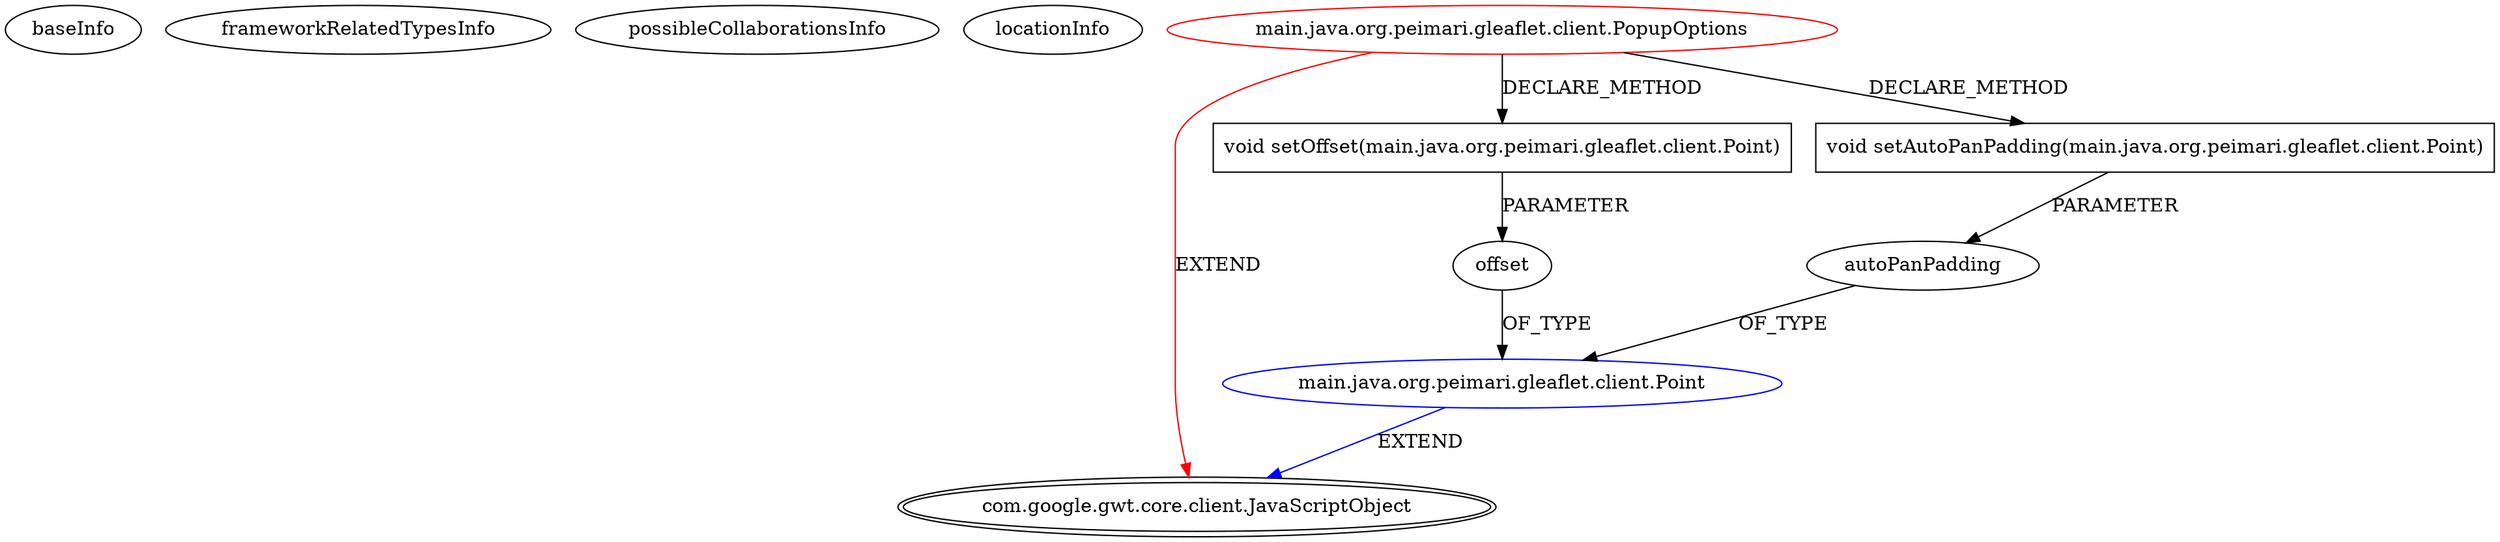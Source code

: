 digraph {
baseInfo[graphId=4094,category="extension_graph",isAnonymous=false,possibleRelation=true]
frameworkRelatedTypesInfo[0="com.google.gwt.core.client.JavaScriptObject"]
possibleCollaborationsInfo[0="4094~CLIENT_METHOD_DECLARATION-PARAMETER_DECLARATION-CLIENT_METHOD_DECLARATION-PARAMETER_DECLARATION-~com.google.gwt.core.client.JavaScriptObject ~com.google.gwt.core.client.JavaScriptObject ~false~false"]
locationInfo[projectName="mstahv-g-leaflet",filePath="/mstahv-g-leaflet/g-leaflet-master/src/main/java/org/peimari/gleaflet/client/PopupOptions.java",contextSignature="PopupOptions",graphId="4094"]
0[label="main.java.org.peimari.gleaflet.client.PopupOptions",vertexType="ROOT_CLIENT_CLASS_DECLARATION",isFrameworkType=false,color=red]
1[label="com.google.gwt.core.client.JavaScriptObject",vertexType="FRAMEWORK_CLASS_TYPE",isFrameworkType=true,peripheries=2]
8[label="void setOffset(main.java.org.peimari.gleaflet.client.Point)",vertexType="CLIENT_METHOD_DECLARATION",isFrameworkType=false,shape=box]
9[label="offset",vertexType="PARAMETER_DECLARATION",isFrameworkType=false]
10[label="main.java.org.peimari.gleaflet.client.Point",vertexType="REFERENCE_CLIENT_CLASS_DECLARATION",isFrameworkType=false,color=blue]
16[label="void setAutoPanPadding(main.java.org.peimari.gleaflet.client.Point)",vertexType="CLIENT_METHOD_DECLARATION",isFrameworkType=false,shape=box]
17[label="autoPanPadding",vertexType="PARAMETER_DECLARATION",isFrameworkType=false]
0->1[label="EXTEND",color=red]
0->8[label="DECLARE_METHOD"]
10->1[label="EXTEND",color=blue]
9->10[label="OF_TYPE"]
8->9[label="PARAMETER"]
0->16[label="DECLARE_METHOD"]
17->10[label="OF_TYPE"]
16->17[label="PARAMETER"]
}
